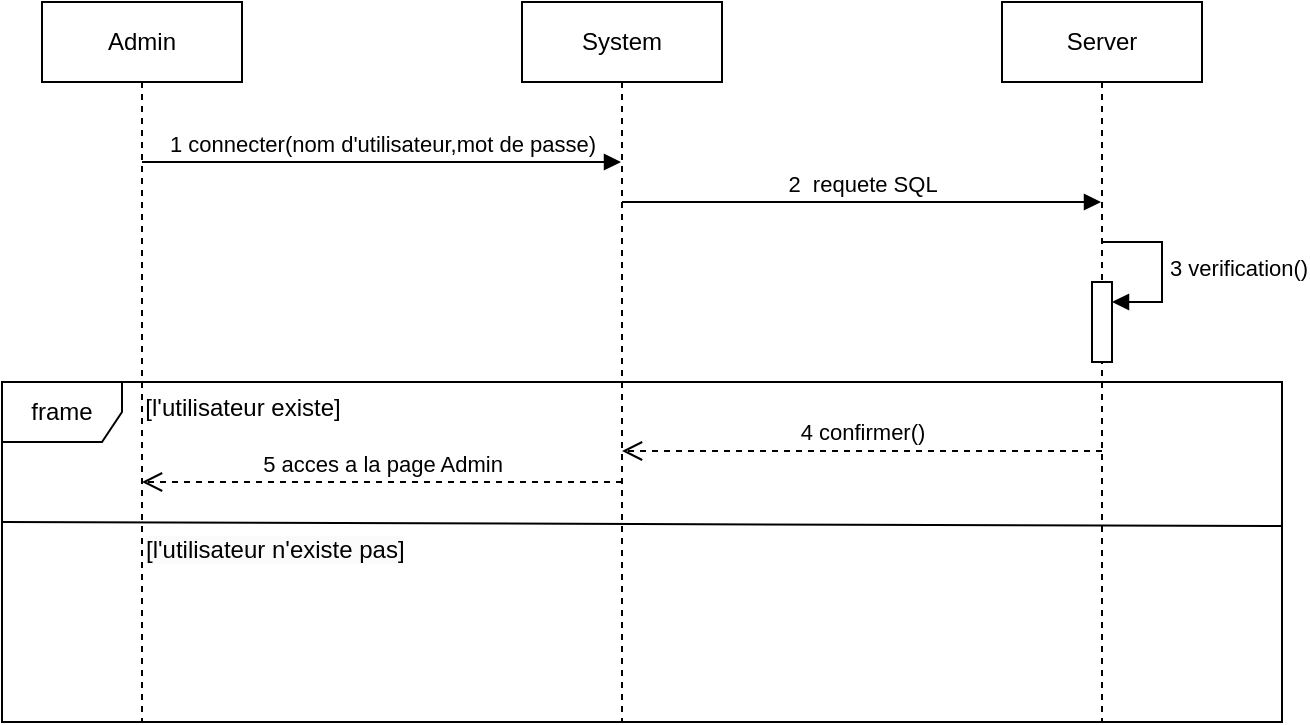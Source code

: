 <mxfile version="24.7.7">
  <diagram name="Page-1" id="2YBvvXClWsGukQMizWep">
    <mxGraphModel dx="1034" dy="460" grid="1" gridSize="10" guides="1" tooltips="1" connect="1" arrows="1" fold="1" page="1" pageScale="1" pageWidth="850" pageHeight="1100" math="0" shadow="0">
      <root>
        <mxCell id="0" />
        <mxCell id="1" parent="0" />
        <mxCell id="tK2kpGI3DIEtDKNF9ZVy-1" value="Admin" style="shape=umlLifeline;perimeter=lifelinePerimeter;whiteSpace=wrap;html=1;container=1;dropTarget=0;collapsible=0;recursiveResize=0;outlineConnect=0;portConstraint=eastwest;newEdgeStyle={&quot;edgeStyle&quot;:&quot;elbowEdgeStyle&quot;,&quot;elbow&quot;:&quot;vertical&quot;,&quot;curved&quot;:0,&quot;rounded&quot;:0};" vertex="1" parent="1">
          <mxGeometry x="80" y="40" width="100" height="360" as="geometry" />
        </mxCell>
        <mxCell id="tK2kpGI3DIEtDKNF9ZVy-2" value="System" style="shape=umlLifeline;perimeter=lifelinePerimeter;whiteSpace=wrap;html=1;container=1;dropTarget=0;collapsible=0;recursiveResize=0;outlineConnect=0;portConstraint=eastwest;newEdgeStyle={&quot;edgeStyle&quot;:&quot;elbowEdgeStyle&quot;,&quot;elbow&quot;:&quot;vertical&quot;,&quot;curved&quot;:0,&quot;rounded&quot;:0};" vertex="1" parent="1">
          <mxGeometry x="320" y="40" width="100" height="360" as="geometry" />
        </mxCell>
        <mxCell id="tK2kpGI3DIEtDKNF9ZVy-3" value="Server" style="shape=umlLifeline;perimeter=lifelinePerimeter;whiteSpace=wrap;html=1;container=1;dropTarget=0;collapsible=0;recursiveResize=0;outlineConnect=0;portConstraint=eastwest;newEdgeStyle={&quot;edgeStyle&quot;:&quot;elbowEdgeStyle&quot;,&quot;elbow&quot;:&quot;vertical&quot;,&quot;curved&quot;:0,&quot;rounded&quot;:0};" vertex="1" parent="1">
          <mxGeometry x="560" y="40" width="100" height="360" as="geometry" />
        </mxCell>
        <mxCell id="tK2kpGI3DIEtDKNF9ZVy-8" value="" style="html=1;points=[[0,0,0,0,5],[0,1,0,0,-5],[1,0,0,0,5],[1,1,0,0,-5]];perimeter=orthogonalPerimeter;outlineConnect=0;targetShapes=umlLifeline;portConstraint=eastwest;newEdgeStyle={&quot;curved&quot;:0,&quot;rounded&quot;:0};" vertex="1" parent="tK2kpGI3DIEtDKNF9ZVy-3">
          <mxGeometry x="45" y="140" width="10" height="40" as="geometry" />
        </mxCell>
        <mxCell id="tK2kpGI3DIEtDKNF9ZVy-5" value="1 connecter(nom d&#39;utilisateur,mot de passe)" style="html=1;verticalAlign=bottom;endArrow=block;curved=0;rounded=0;" edge="1" parent="1" target="tK2kpGI3DIEtDKNF9ZVy-2">
          <mxGeometry width="80" relative="1" as="geometry">
            <mxPoint x="130" y="120" as="sourcePoint" />
            <mxPoint x="210" y="120" as="targetPoint" />
          </mxGeometry>
        </mxCell>
        <mxCell id="tK2kpGI3DIEtDKNF9ZVy-7" value="2&amp;nbsp; requete SQL" style="html=1;verticalAlign=bottom;endArrow=block;curved=0;rounded=0;" edge="1" parent="1" target="tK2kpGI3DIEtDKNF9ZVy-3">
          <mxGeometry width="80" relative="1" as="geometry">
            <mxPoint x="370" y="140" as="sourcePoint" />
            <mxPoint x="450" y="140" as="targetPoint" />
          </mxGeometry>
        </mxCell>
        <mxCell id="tK2kpGI3DIEtDKNF9ZVy-9" value="3 verification()" style="html=1;align=left;spacingLeft=2;endArrow=block;rounded=0;edgeStyle=orthogonalEdgeStyle;curved=0;rounded=0;" edge="1" parent="1">
          <mxGeometry relative="1" as="geometry">
            <mxPoint x="610" y="160" as="sourcePoint" />
            <Array as="points">
              <mxPoint x="640" y="190" />
            </Array>
            <mxPoint x="615" y="190" as="targetPoint" />
          </mxGeometry>
        </mxCell>
        <mxCell id="tK2kpGI3DIEtDKNF9ZVy-11" value="frame" style="shape=umlFrame;whiteSpace=wrap;html=1;pointerEvents=0;" vertex="1" parent="1">
          <mxGeometry x="60" y="230" width="640" height="170" as="geometry" />
        </mxCell>
        <mxCell id="tK2kpGI3DIEtDKNF9ZVy-12" value="[l&#39;utilisateur existe]" style="text;html=1;align=center;verticalAlign=middle;resizable=0;points=[];autosize=1;strokeColor=none;fillColor=none;" vertex="1" parent="1">
          <mxGeometry x="120" y="228" width="120" height="30" as="geometry" />
        </mxCell>
        <mxCell id="tK2kpGI3DIEtDKNF9ZVy-13" value="4 confirmer()" style="html=1;verticalAlign=bottom;endArrow=open;dashed=1;endSize=8;curved=0;rounded=0;" edge="1" parent="1" target="tK2kpGI3DIEtDKNF9ZVy-2">
          <mxGeometry relative="1" as="geometry">
            <mxPoint x="610" y="264.497" as="sourcePoint" />
            <mxPoint x="410" y="265.33" as="targetPoint" />
          </mxGeometry>
        </mxCell>
        <mxCell id="tK2kpGI3DIEtDKNF9ZVy-14" value="5 acces a la page Admin" style="html=1;verticalAlign=bottom;endArrow=open;dashed=1;endSize=8;curved=0;rounded=0;" edge="1" parent="1" target="tK2kpGI3DIEtDKNF9ZVy-1">
          <mxGeometry relative="1" as="geometry">
            <mxPoint x="370" y="280" as="sourcePoint" />
            <mxPoint x="290" y="280" as="targetPoint" />
          </mxGeometry>
        </mxCell>
        <mxCell id="tK2kpGI3DIEtDKNF9ZVy-15" value="" style="endArrow=none;html=1;rounded=0;entryX=1.003;entryY=0.537;entryDx=0;entryDy=0;entryPerimeter=0;" edge="1" parent="1">
          <mxGeometry width="50" height="50" relative="1" as="geometry">
            <mxPoint x="60" y="300" as="sourcePoint" />
            <mxPoint x="700.0" y="302.04" as="targetPoint" />
          </mxGeometry>
        </mxCell>
        <mxCell id="tK2kpGI3DIEtDKNF9ZVy-17" value="&lt;span style=&quot;color: rgb(0, 0, 0); font-family: Helvetica; font-size: 12px; font-style: normal; font-variant-ligatures: normal; font-variant-caps: normal; font-weight: 400; letter-spacing: normal; orphans: 2; text-align: center; text-indent: 0px; text-transform: none; widows: 2; word-spacing: 0px; -webkit-text-stroke-width: 0px; white-space: nowrap; background-color: rgb(251, 251, 251); text-decoration-thickness: initial; text-decoration-style: initial; text-decoration-color: initial; display: inline !important; float: none;&quot;&gt;[l&#39;utilisateur n&#39;existe pas]&lt;/span&gt;" style="text;whiteSpace=wrap;html=1;" vertex="1" parent="1">
          <mxGeometry x="130" y="300" width="130" height="10" as="geometry" />
        </mxCell>
      </root>
    </mxGraphModel>
  </diagram>
</mxfile>
